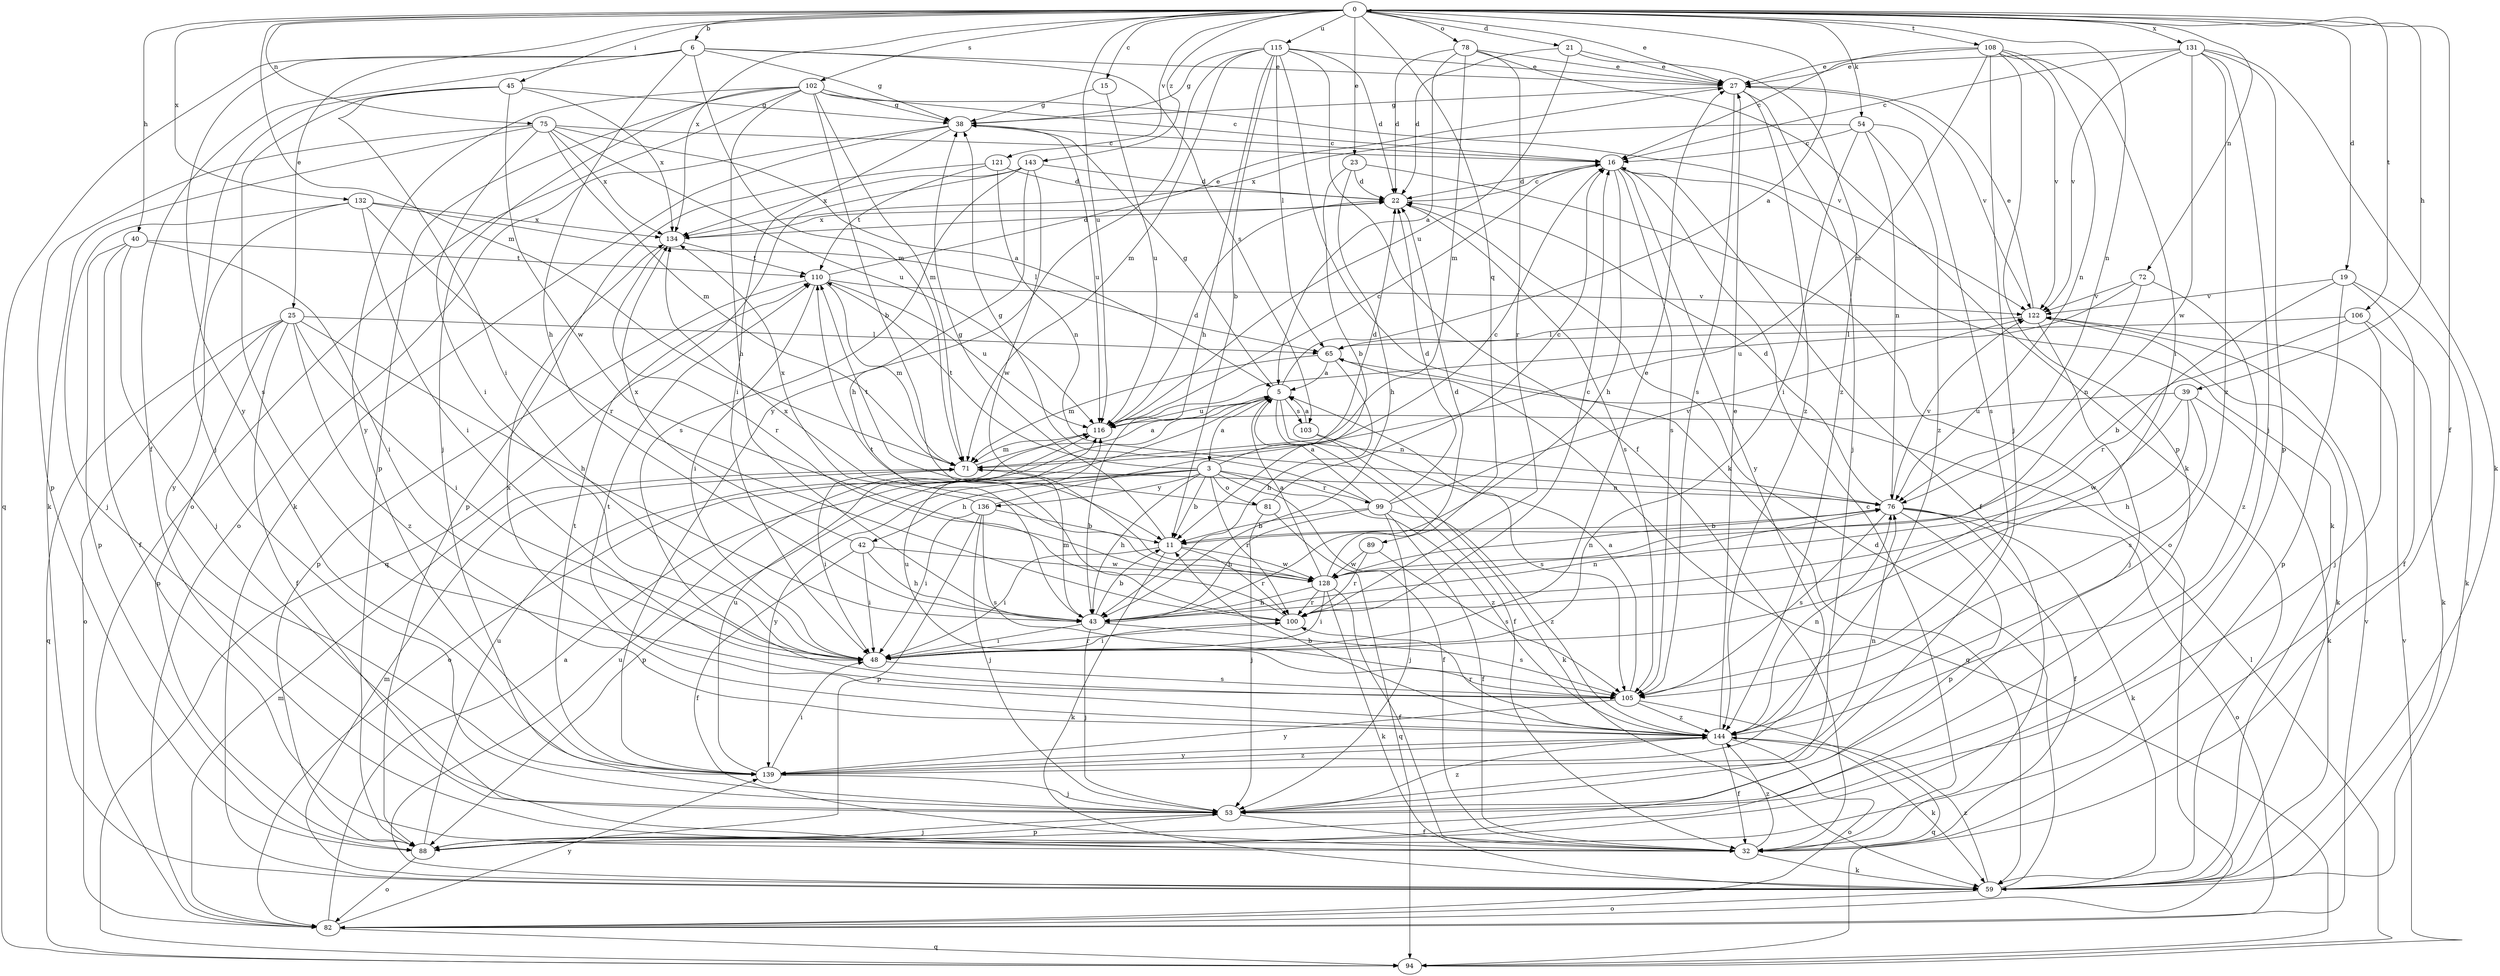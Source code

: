 strict digraph  {
0;
3;
5;
6;
11;
15;
16;
19;
21;
22;
23;
25;
27;
32;
38;
39;
40;
42;
43;
45;
48;
53;
54;
59;
65;
71;
72;
75;
76;
78;
81;
82;
88;
89;
94;
99;
100;
102;
103;
105;
106;
108;
110;
115;
116;
121;
122;
128;
131;
132;
134;
136;
139;
143;
144;
0 -> 6  [label=b];
0 -> 15  [label=c];
0 -> 19  [label=d];
0 -> 21  [label=d];
0 -> 23  [label=e];
0 -> 25  [label=e];
0 -> 27  [label=e];
0 -> 32  [label=f];
0 -> 39  [label=h];
0 -> 40  [label=h];
0 -> 45  [label=i];
0 -> 54  [label=k];
0 -> 71  [label=m];
0 -> 72  [label=n];
0 -> 75  [label=n];
0 -> 76  [label=n];
0 -> 78  [label=o];
0 -> 89  [label=q];
0 -> 102  [label=s];
0 -> 106  [label=t];
0 -> 108  [label=t];
0 -> 115  [label=u];
0 -> 116  [label=u];
0 -> 121  [label=v];
0 -> 131  [label=x];
0 -> 132  [label=x];
0 -> 134  [label=x];
0 -> 143  [label=z];
3 -> 11  [label=b];
3 -> 22  [label=d];
3 -> 32  [label=f];
3 -> 42  [label=h];
3 -> 43  [label=h];
3 -> 81  [label=o];
3 -> 88  [label=p];
3 -> 99  [label=r];
3 -> 100  [label=r];
3 -> 110  [label=t];
3 -> 136  [label=y];
3 -> 139  [label=y];
3 -> 144  [label=z];
5 -> 0  [label=a];
5 -> 3  [label=a];
5 -> 32  [label=f];
5 -> 38  [label=g];
5 -> 76  [label=n];
5 -> 82  [label=o];
5 -> 103  [label=s];
5 -> 116  [label=u];
6 -> 27  [label=e];
6 -> 32  [label=f];
6 -> 38  [label=g];
6 -> 43  [label=h];
6 -> 71  [label=m];
6 -> 94  [label=q];
6 -> 103  [label=s];
6 -> 139  [label=y];
11 -> 38  [label=g];
11 -> 48  [label=i];
11 -> 59  [label=k];
11 -> 100  [label=r];
11 -> 128  [label=w];
15 -> 38  [label=g];
15 -> 116  [label=u];
16 -> 22  [label=d];
16 -> 32  [label=f];
16 -> 43  [label=h];
16 -> 59  [label=k];
16 -> 105  [label=s];
16 -> 139  [label=y];
19 -> 32  [label=f];
19 -> 59  [label=k];
19 -> 88  [label=p];
19 -> 100  [label=r];
19 -> 122  [label=v];
21 -> 22  [label=d];
21 -> 27  [label=e];
21 -> 116  [label=u];
21 -> 144  [label=z];
22 -> 16  [label=c];
22 -> 105  [label=s];
22 -> 134  [label=x];
23 -> 11  [label=b];
23 -> 22  [label=d];
23 -> 43  [label=h];
23 -> 82  [label=o];
25 -> 32  [label=f];
25 -> 43  [label=h];
25 -> 48  [label=i];
25 -> 65  [label=l];
25 -> 82  [label=o];
25 -> 88  [label=p];
25 -> 94  [label=q];
25 -> 144  [label=z];
27 -> 38  [label=g];
27 -> 53  [label=j];
27 -> 105  [label=s];
27 -> 122  [label=v];
27 -> 144  [label=z];
32 -> 16  [label=c];
32 -> 59  [label=k];
32 -> 144  [label=z];
38 -> 16  [label=c];
38 -> 48  [label=i];
38 -> 59  [label=k];
38 -> 82  [label=o];
38 -> 116  [label=u];
39 -> 43  [label=h];
39 -> 59  [label=k];
39 -> 105  [label=s];
39 -> 116  [label=u];
39 -> 128  [label=w];
40 -> 32  [label=f];
40 -> 48  [label=i];
40 -> 53  [label=j];
40 -> 88  [label=p];
40 -> 110  [label=t];
42 -> 32  [label=f];
42 -> 43  [label=h];
42 -> 48  [label=i];
42 -> 128  [label=w];
42 -> 134  [label=x];
43 -> 11  [label=b];
43 -> 48  [label=i];
43 -> 53  [label=j];
43 -> 71  [label=m];
43 -> 76  [label=n];
43 -> 105  [label=s];
45 -> 38  [label=g];
45 -> 48  [label=i];
45 -> 53  [label=j];
45 -> 105  [label=s];
45 -> 128  [label=w];
45 -> 134  [label=x];
48 -> 27  [label=e];
48 -> 100  [label=r];
48 -> 105  [label=s];
53 -> 32  [label=f];
53 -> 88  [label=p];
53 -> 144  [label=z];
54 -> 16  [label=c];
54 -> 48  [label=i];
54 -> 76  [label=n];
54 -> 105  [label=s];
54 -> 134  [label=x];
54 -> 144  [label=z];
59 -> 22  [label=d];
59 -> 71  [label=m];
59 -> 82  [label=o];
59 -> 116  [label=u];
59 -> 144  [label=z];
65 -> 5  [label=a];
65 -> 43  [label=h];
65 -> 71  [label=m];
65 -> 94  [label=q];
71 -> 5  [label=a];
71 -> 48  [label=i];
71 -> 76  [label=n];
72 -> 76  [label=n];
72 -> 116  [label=u];
72 -> 122  [label=v];
72 -> 144  [label=z];
75 -> 5  [label=a];
75 -> 16  [label=c];
75 -> 48  [label=i];
75 -> 59  [label=k];
75 -> 71  [label=m];
75 -> 88  [label=p];
75 -> 116  [label=u];
75 -> 134  [label=x];
76 -> 11  [label=b];
76 -> 22  [label=d];
76 -> 32  [label=f];
76 -> 59  [label=k];
76 -> 82  [label=o];
76 -> 88  [label=p];
76 -> 105  [label=s];
76 -> 122  [label=v];
78 -> 5  [label=a];
78 -> 22  [label=d];
78 -> 27  [label=e];
78 -> 59  [label=k];
78 -> 71  [label=m];
78 -> 100  [label=r];
81 -> 16  [label=c];
81 -> 53  [label=j];
81 -> 94  [label=q];
81 -> 110  [label=t];
82 -> 5  [label=a];
82 -> 71  [label=m];
82 -> 94  [label=q];
82 -> 122  [label=v];
82 -> 139  [label=y];
88 -> 53  [label=j];
88 -> 82  [label=o];
88 -> 116  [label=u];
89 -> 100  [label=r];
89 -> 105  [label=s];
89 -> 128  [label=w];
94 -> 65  [label=l];
94 -> 122  [label=v];
99 -> 5  [label=a];
99 -> 11  [label=b];
99 -> 22  [label=d];
99 -> 32  [label=f];
99 -> 38  [label=g];
99 -> 43  [label=h];
99 -> 53  [label=j];
99 -> 122  [label=v];
99 -> 144  [label=z];
100 -> 16  [label=c];
100 -> 48  [label=i];
100 -> 110  [label=t];
102 -> 11  [label=b];
102 -> 16  [label=c];
102 -> 38  [label=g];
102 -> 43  [label=h];
102 -> 53  [label=j];
102 -> 71  [label=m];
102 -> 82  [label=o];
102 -> 88  [label=p];
102 -> 122  [label=v];
102 -> 139  [label=y];
103 -> 5  [label=a];
103 -> 59  [label=k];
103 -> 105  [label=s];
105 -> 5  [label=a];
105 -> 94  [label=q];
105 -> 116  [label=u];
105 -> 139  [label=y];
105 -> 144  [label=z];
106 -> 11  [label=b];
106 -> 53  [label=j];
106 -> 59  [label=k];
106 -> 65  [label=l];
108 -> 16  [label=c];
108 -> 27  [label=e];
108 -> 48  [label=i];
108 -> 53  [label=j];
108 -> 71  [label=m];
108 -> 76  [label=n];
108 -> 88  [label=p];
108 -> 122  [label=v];
110 -> 27  [label=e];
110 -> 48  [label=i];
110 -> 71  [label=m];
110 -> 88  [label=p];
110 -> 116  [label=u];
110 -> 122  [label=v];
115 -> 11  [label=b];
115 -> 22  [label=d];
115 -> 27  [label=e];
115 -> 32  [label=f];
115 -> 38  [label=g];
115 -> 43  [label=h];
115 -> 59  [label=k];
115 -> 65  [label=l];
115 -> 71  [label=m];
115 -> 139  [label=y];
116 -> 16  [label=c];
116 -> 22  [label=d];
116 -> 71  [label=m];
121 -> 22  [label=d];
121 -> 76  [label=n];
121 -> 88  [label=p];
121 -> 110  [label=t];
122 -> 27  [label=e];
122 -> 53  [label=j];
122 -> 59  [label=k];
122 -> 65  [label=l];
128 -> 5  [label=a];
128 -> 22  [label=d];
128 -> 32  [label=f];
128 -> 43  [label=h];
128 -> 48  [label=i];
128 -> 59  [label=k];
128 -> 76  [label=n];
128 -> 100  [label=r];
128 -> 134  [label=x];
131 -> 16  [label=c];
131 -> 27  [label=e];
131 -> 53  [label=j];
131 -> 59  [label=k];
131 -> 88  [label=p];
131 -> 122  [label=v];
131 -> 128  [label=w];
131 -> 144  [label=z];
132 -> 48  [label=i];
132 -> 53  [label=j];
132 -> 65  [label=l];
132 -> 100  [label=r];
132 -> 134  [label=x];
132 -> 139  [label=y];
134 -> 22  [label=d];
134 -> 100  [label=r];
134 -> 110  [label=t];
136 -> 11  [label=b];
136 -> 16  [label=c];
136 -> 48  [label=i];
136 -> 53  [label=j];
136 -> 88  [label=p];
136 -> 105  [label=s];
136 -> 134  [label=x];
139 -> 48  [label=i];
139 -> 53  [label=j];
139 -> 76  [label=n];
139 -> 110  [label=t];
139 -> 116  [label=u];
139 -> 144  [label=z];
143 -> 22  [label=d];
143 -> 43  [label=h];
143 -> 94  [label=q];
143 -> 105  [label=s];
143 -> 128  [label=w];
143 -> 134  [label=x];
144 -> 11  [label=b];
144 -> 27  [label=e];
144 -> 32  [label=f];
144 -> 59  [label=k];
144 -> 76  [label=n];
144 -> 82  [label=o];
144 -> 100  [label=r];
144 -> 110  [label=t];
144 -> 134  [label=x];
144 -> 139  [label=y];
}
